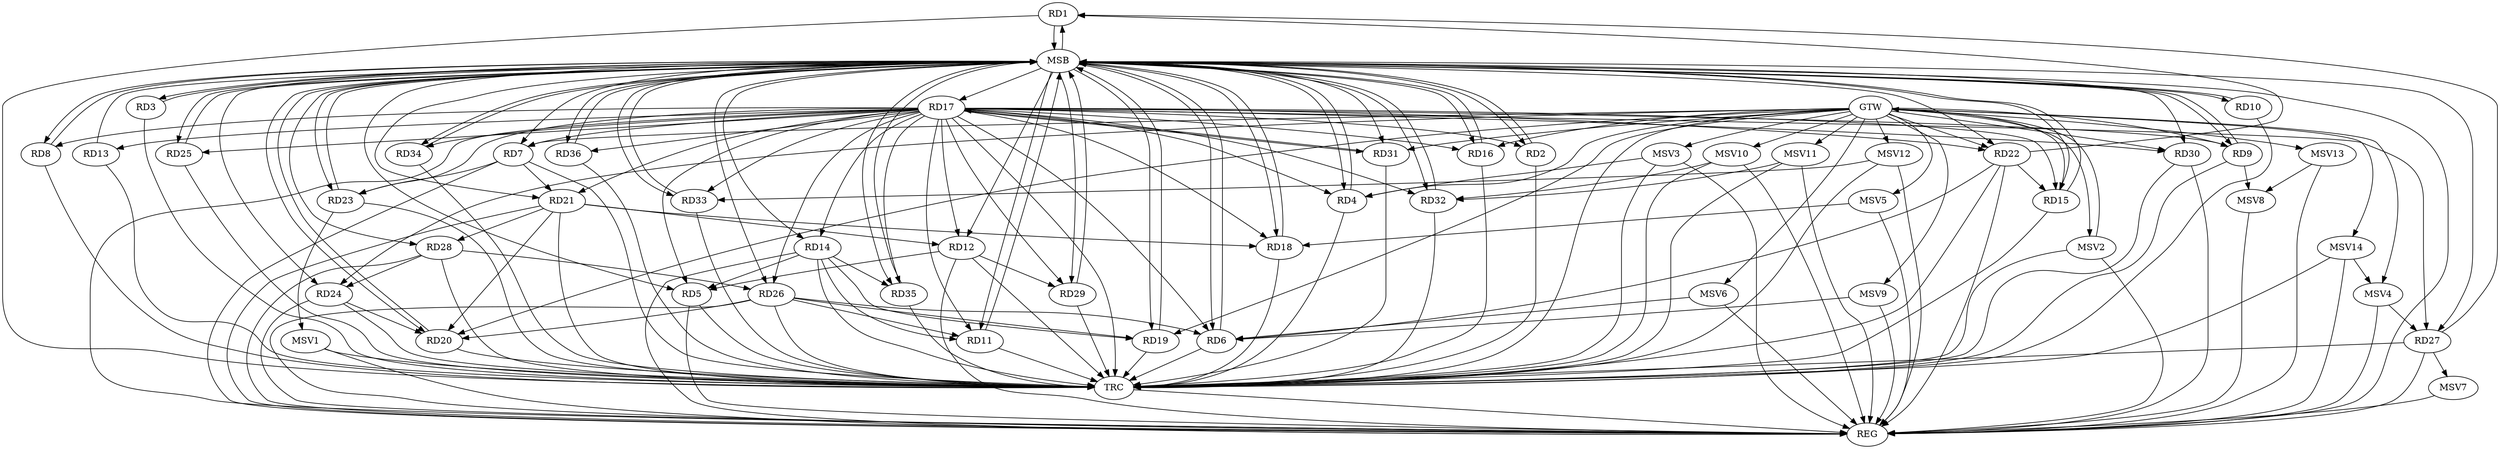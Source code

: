 strict digraph G {
  RD1 [ label="RD1" ];
  RD2 [ label="RD2" ];
  RD3 [ label="RD3" ];
  RD4 [ label="RD4" ];
  RD5 [ label="RD5" ];
  RD6 [ label="RD6" ];
  RD7 [ label="RD7" ];
  RD8 [ label="RD8" ];
  RD9 [ label="RD9" ];
  RD10 [ label="RD10" ];
  RD11 [ label="RD11" ];
  RD12 [ label="RD12" ];
  RD13 [ label="RD13" ];
  RD14 [ label="RD14" ];
  RD15 [ label="RD15" ];
  RD16 [ label="RD16" ];
  RD17 [ label="RD17" ];
  RD18 [ label="RD18" ];
  RD19 [ label="RD19" ];
  RD20 [ label="RD20" ];
  RD21 [ label="RD21" ];
  RD22 [ label="RD22" ];
  RD23 [ label="RD23" ];
  RD24 [ label="RD24" ];
  RD25 [ label="RD25" ];
  RD26 [ label="RD26" ];
  RD27 [ label="RD27" ];
  RD28 [ label="RD28" ];
  RD29 [ label="RD29" ];
  RD30 [ label="RD30" ];
  RD31 [ label="RD31" ];
  RD32 [ label="RD32" ];
  RD33 [ label="RD33" ];
  RD34 [ label="RD34" ];
  RD35 [ label="RD35" ];
  RD36 [ label="RD36" ];
  GTW [ label="GTW" ];
  REG [ label="REG" ];
  MSB [ label="MSB" ];
  TRC [ label="TRC" ];
  MSV1 [ label="MSV1" ];
  MSV2 [ label="MSV2" ];
  MSV3 [ label="MSV3" ];
  MSV4 [ label="MSV4" ];
  MSV5 [ label="MSV5" ];
  MSV6 [ label="MSV6" ];
  MSV7 [ label="MSV7" ];
  MSV8 [ label="MSV8" ];
  MSV9 [ label="MSV9" ];
  MSV10 [ label="MSV10" ];
  MSV11 [ label="MSV11" ];
  MSV12 [ label="MSV12" ];
  MSV13 [ label="MSV13" ];
  MSV14 [ label="MSV14" ];
  RD22 -> RD1;
  RD27 -> RD1;
  RD12 -> RD5;
  RD14 -> RD5;
  RD22 -> RD6;
  RD26 -> RD6;
  RD7 -> RD21;
  RD7 -> RD23;
  RD17 -> RD9;
  RD14 -> RD11;
  RD17 -> RD11;
  RD26 -> RD11;
  RD17 -> RD12;
  RD21 -> RD12;
  RD12 -> RD29;
  RD17 -> RD13;
  RD14 -> RD19;
  RD14 -> RD35;
  RD22 -> RD15;
  RD17 -> RD27;
  RD17 -> RD30;
  RD31 -> RD17;
  RD21 -> RD18;
  RD26 -> RD19;
  RD21 -> RD20;
  RD24 -> RD20;
  RD26 -> RD20;
  RD21 -> RD28;
  RD28 -> RD24;
  RD28 -> RD26;
  GTW -> RD4;
  GTW -> RD24;
  GTW -> RD16;
  GTW -> RD19;
  GTW -> RD31;
  GTW -> RD30;
  GTW -> RD22;
  GTW -> RD15;
  GTW -> RD20;
  GTW -> RD9;
  GTW -> RD7;
  RD5 -> REG;
  RD7 -> REG;
  RD12 -> REG;
  RD14 -> REG;
  RD17 -> REG;
  RD21 -> REG;
  RD22 -> REG;
  RD24 -> REG;
  RD26 -> REG;
  RD27 -> REG;
  RD28 -> REG;
  RD30 -> REG;
  RD1 -> MSB;
  MSB -> RD21;
  MSB -> RD29;
  MSB -> REG;
  RD2 -> MSB;
  MSB -> RD4;
  MSB -> RD9;
  MSB -> RD27;
  MSB -> RD34;
  RD3 -> MSB;
  MSB -> RD2;
  MSB -> RD6;
  MSB -> RD10;
  MSB -> RD15;
  RD4 -> MSB;
  MSB -> RD11;
  MSB -> RD24;
  MSB -> RD33;
  RD6 -> MSB;
  MSB -> RD1;
  MSB -> RD23;
  RD8 -> MSB;
  MSB -> RD7;
  RD9 -> MSB;
  RD10 -> MSB;
  MSB -> RD35;
  MSB -> RD36;
  RD11 -> MSB;
  MSB -> RD14;
  MSB -> RD19;
  MSB -> RD20;
  MSB -> RD22;
  MSB -> RD26;
  MSB -> RD31;
  MSB -> RD32;
  RD13 -> MSB;
  RD15 -> MSB;
  MSB -> RD16;
  MSB -> RD17;
  MSB -> RD30;
  RD16 -> MSB;
  RD18 -> MSB;
  MSB -> RD3;
  RD19 -> MSB;
  RD20 -> MSB;
  MSB -> RD18;
  RD23 -> MSB;
  MSB -> RD12;
  MSB -> RD25;
  RD25 -> MSB;
  RD29 -> MSB;
  RD32 -> MSB;
  MSB -> RD28;
  RD33 -> MSB;
  RD34 -> MSB;
  RD35 -> MSB;
  RD36 -> MSB;
  MSB -> RD5;
  MSB -> RD8;
  RD1 -> TRC;
  RD2 -> TRC;
  RD3 -> TRC;
  RD4 -> TRC;
  RD5 -> TRC;
  RD6 -> TRC;
  RD7 -> TRC;
  RD8 -> TRC;
  RD9 -> TRC;
  RD10 -> TRC;
  RD11 -> TRC;
  RD12 -> TRC;
  RD13 -> TRC;
  RD14 -> TRC;
  RD15 -> TRC;
  RD16 -> TRC;
  RD17 -> TRC;
  RD18 -> TRC;
  RD19 -> TRC;
  RD20 -> TRC;
  RD21 -> TRC;
  RD22 -> TRC;
  RD23 -> TRC;
  RD24 -> TRC;
  RD25 -> TRC;
  RD26 -> TRC;
  RD27 -> TRC;
  RD28 -> TRC;
  RD29 -> TRC;
  RD30 -> TRC;
  RD31 -> TRC;
  RD32 -> TRC;
  RD33 -> TRC;
  RD34 -> TRC;
  RD35 -> TRC;
  RD36 -> TRC;
  GTW -> TRC;
  TRC -> REG;
  RD17 -> RD8;
  RD17 -> RD34;
  RD17 -> RD4;
  RD17 -> RD14;
  RD17 -> RD5;
  RD17 -> RD25;
  RD17 -> RD21;
  RD17 -> RD15;
  RD17 -> RD31;
  RD17 -> RD7;
  RD17 -> RD16;
  RD17 -> RD36;
  RD17 -> RD6;
  RD17 -> RD35;
  RD17 -> RD2;
  RD17 -> RD22;
  RD17 -> RD18;
  RD17 -> RD26;
  RD17 -> RD33;
  RD17 -> RD32;
  RD17 -> RD23;
  RD17 -> RD29;
  RD23 -> MSV1;
  MSV1 -> REG;
  MSV1 -> TRC;
  MSV2 -> GTW;
  GTW -> MSV2;
  MSV2 -> REG;
  MSV2 -> TRC;
  MSV3 -> RD4;
  GTW -> MSV3;
  MSV3 -> REG;
  MSV3 -> TRC;
  MSV4 -> RD27;
  GTW -> MSV4;
  MSV4 -> REG;
  MSV5 -> RD18;
  GTW -> MSV5;
  MSV5 -> REG;
  MSV6 -> RD6;
  GTW -> MSV6;
  MSV6 -> REG;
  RD27 -> MSV7;
  MSV7 -> REG;
  RD9 -> MSV8;
  MSV8 -> REG;
  MSV9 -> RD6;
  GTW -> MSV9;
  MSV9 -> REG;
  MSV10 -> RD32;
  GTW -> MSV10;
  MSV10 -> REG;
  MSV10 -> TRC;
  MSV11 -> RD32;
  GTW -> MSV11;
  MSV11 -> REG;
  MSV11 -> TRC;
  MSV12 -> RD33;
  GTW -> MSV12;
  MSV12 -> REG;
  MSV12 -> TRC;
  MSV13 -> MSV8;
  GTW -> MSV13;
  MSV13 -> REG;
  MSV14 -> MSV4;
  GTW -> MSV14;
  MSV14 -> REG;
  MSV14 -> TRC;
}
